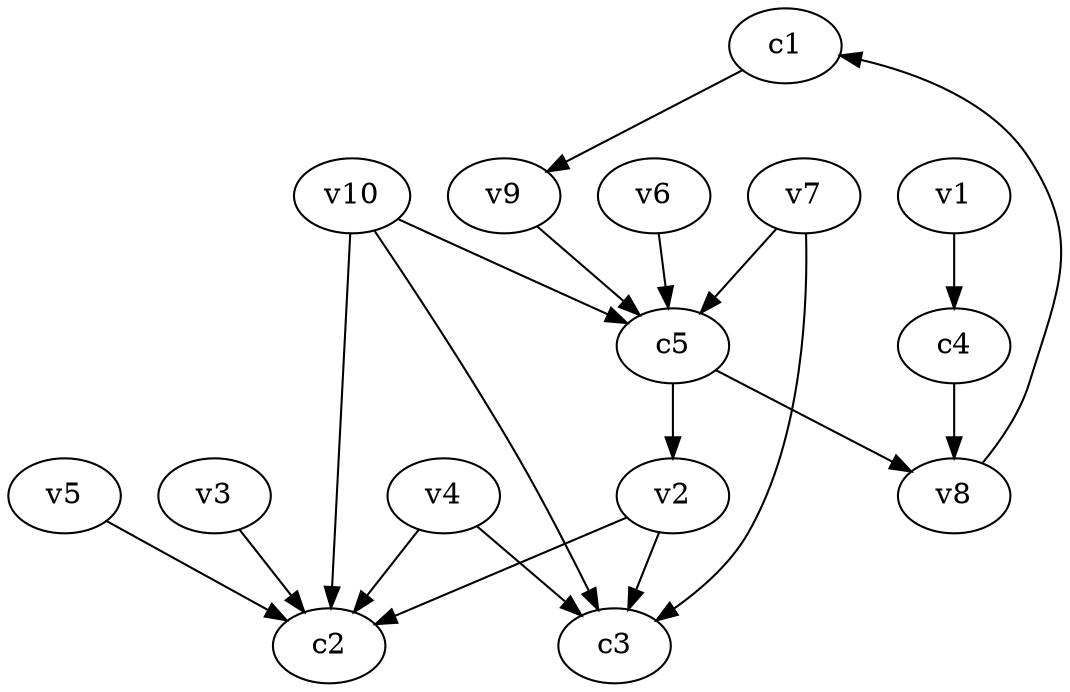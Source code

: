 strict digraph  {
c1;
c2;
c3;
c4;
c5;
v1;
v2;
v3;
v4;
v5;
v6;
v7;
v8;
v9;
v10;
c1 -> v9  [weight=1];
c4 -> v8  [weight=1];
c5 -> v8  [weight=1];
c5 -> v2  [weight=1];
v1 -> c4  [weight=1];
v2 -> c3  [weight=1];
v2 -> c2  [weight=1];
v3 -> c2  [weight=1];
v4 -> c2  [weight=1];
v4 -> c3  [weight=1];
v5 -> c2  [weight=1];
v6 -> c5  [weight=1];
v7 -> c3  [weight=1];
v7 -> c5  [weight=1];
v8 -> c1  [weight=1];
v9 -> c5  [weight=1];
v10 -> c2  [weight=1];
v10 -> c3  [weight=1];
v10 -> c5  [weight=1];
}
